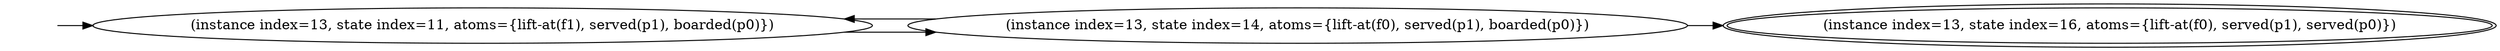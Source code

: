 digraph {
rankdir="LR"
s11[label="(instance index=13, state index=11, atoms={lift-at(f1), served(p1), boarded(p0)})"]
s14[label="(instance index=13, state index=14, atoms={lift-at(f0), served(p1), boarded(p0)})"]
s16[peripheries=2,label="(instance index=13, state index=16, atoms={lift-at(f0), served(p1), served(p0)})"]
Dangling [ label = "", style = invis ]
{ rank = same; Dangling }
Dangling -> s11
{ rank = same; s11}
{ rank = same; s14}
{ rank = same; s16}
{
s11->s14
}
{
s14->s16
s14->s11
}
{
}
}
